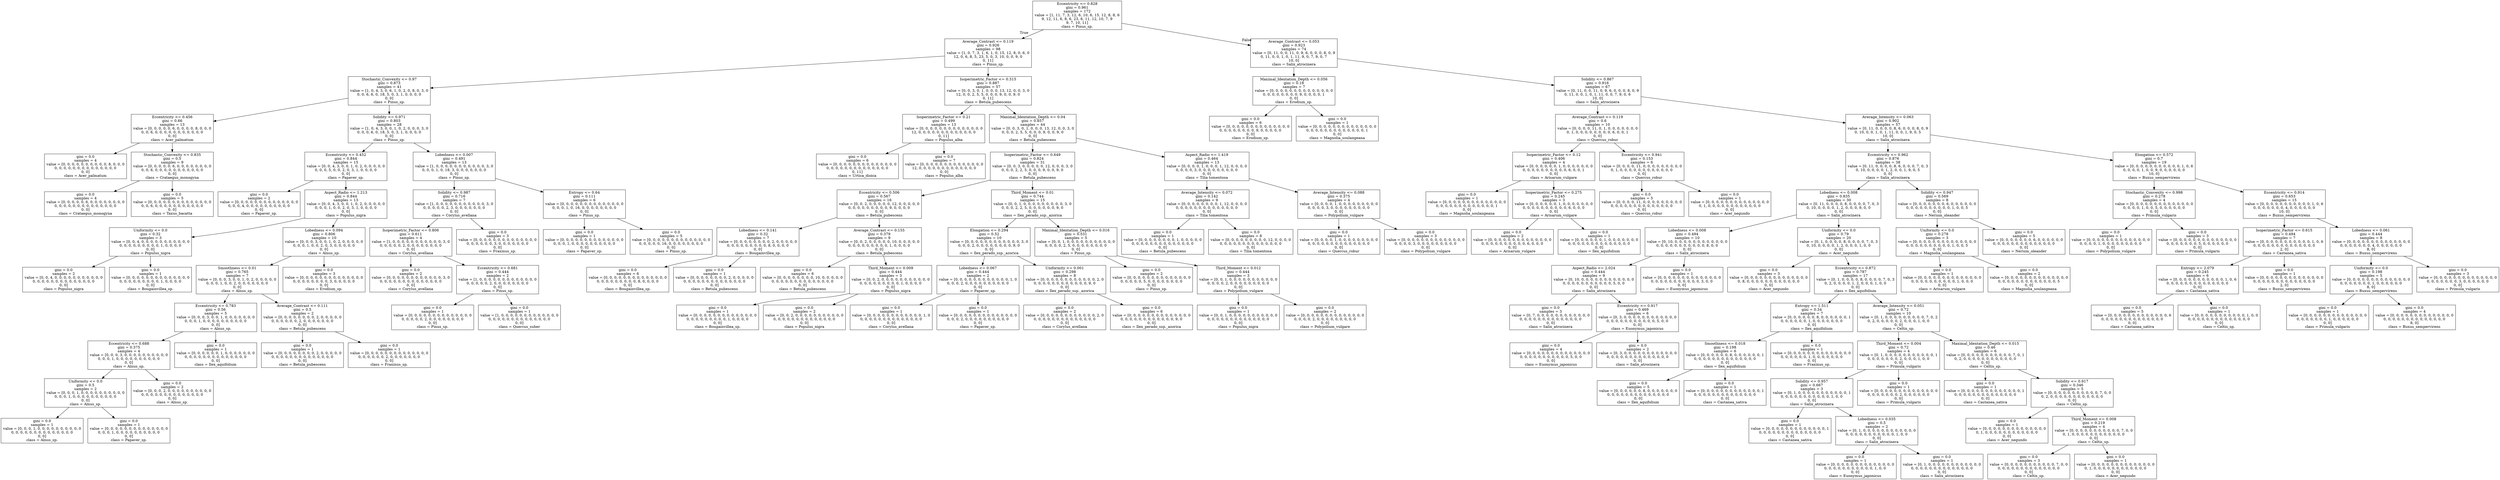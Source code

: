 digraph Tree {
node [shape=box] ;
0 [label="Eccentricity <= 0.828\ngini = 0.961\nsamples = 172\nvalue = [1, 11, 7, 3, 12, 6, 10, 6, 15, 12, 8, 8, 6\n9, 12, 11, 6, 8, 6, 23, 6, 11, 12, 10, 7, 9\n9, 7, 10, 11]\nclass = Pinus_sp."] ;
1 [label="Average_Contrast <= 0.119\ngini = 0.926\nsamples = 98\nvalue = [1, 0, 7, 3, 1, 6, 1, 0, 15, 12, 8, 0, 6, 0\n12, 0, 6, 8, 5, 23, 5, 0, 3, 10, 0, 0, 9, 0\n0, 11]\nclass = Pinus_sp."] ;
0 -> 1 [labeldistance=2.5, labelangle=45, headlabel="True"] ;
2 [label="Stochastic_Convexity <= 0.97\ngini = 0.873\nsamples = 41\nvalue = [1, 0, 4, 3, 0, 6, 1, 0, 2, 0, 8, 0, 3, 0\n0, 0, 6, 6, 0, 18, 5, 0, 3, 1, 0, 0, 0, 0\n0, 0]\nclass = Pinus_sp."] ;
1 -> 2 ;
3 [label="Eccentricity <= 0.456\ngini = 0.66\nsamples = 13\nvalue = [0, 0, 0, 0, 0, 6, 0, 0, 0, 0, 8, 0, 0, 0\n0, 0, 6, 0, 0, 0, 0, 0, 0, 0, 0, 0, 0, 0\n0, 0]\nclass = Acer_palmatum"] ;
2 -> 3 ;
4 [label="gini = 0.0\nsamples = 4\nvalue = [0, 0, 0, 0, 0, 0, 0, 0, 0, 0, 8, 0, 0, 0\n0, 0, 0, 0, 0, 0, 0, 0, 0, 0, 0, 0, 0, 0\n0, 0]\nclass = Acer_palmatum"] ;
3 -> 4 ;
5 [label="Stochastic_Convexity <= 0.835\ngini = 0.5\nsamples = 9\nvalue = [0, 0, 0, 0, 0, 6, 0, 0, 0, 0, 0, 0, 0, 0\n0, 0, 6, 0, 0, 0, 0, 0, 0, 0, 0, 0, 0, 0\n0, 0]\nclass = Crataegus_monogyna"] ;
3 -> 5 ;
6 [label="gini = 0.0\nsamples = 4\nvalue = [0, 0, 0, 0, 0, 6, 0, 0, 0, 0, 0, 0, 0, 0\n0, 0, 0, 0, 0, 0, 0, 0, 0, 0, 0, 0, 0, 0\n0, 0]\nclass = Crataegus_monogyna"] ;
5 -> 6 ;
7 [label="gini = 0.0\nsamples = 5\nvalue = [0, 0, 0, 0, 0, 0, 0, 0, 0, 0, 0, 0, 0, 0\n0, 0, 6, 0, 0, 0, 0, 0, 0, 0, 0, 0, 0, 0\n0, 0]\nclass = Taxus_bacatta"] ;
5 -> 7 ;
8 [label="Solidity <= 0.971\ngini = 0.803\nsamples = 28\nvalue = [1, 0, 4, 3, 0, 0, 1, 0, 2, 0, 0, 0, 3, 0\n0, 0, 0, 6, 0, 18, 5, 0, 3, 1, 0, 0, 0, 0\n0, 0]\nclass = Pinus_sp."] ;
2 -> 8 ;
9 [label="Eccentricity <= 0.452\ngini = 0.844\nsamples = 15\nvalue = [0, 0, 4, 3, 0, 0, 1, 0, 2, 0, 0, 0, 0, 0\n0, 0, 0, 5, 0, 0, 2, 0, 3, 1, 0, 0, 0, 0\n0, 0]\nclass = Papaver_sp."] ;
8 -> 9 ;
10 [label="gini = 0.0\nsamples = 2\nvalue = [0, 0, 0, 0, 0, 0, 0, 0, 0, 0, 0, 0, 0, 0\n0, 0, 0, 4, 0, 0, 0, 0, 0, 0, 0, 0, 0, 0\n0, 0]\nclass = Papaver_sp."] ;
9 -> 10 ;
11 [label="Aspect_Radio <= 1.213\ngini = 0.844\nsamples = 13\nvalue = [0, 0, 4, 3, 0, 0, 1, 0, 2, 0, 0, 0, 0, 0\n0, 0, 0, 1, 0, 0, 2, 0, 3, 1, 0, 0, 0, 0\n0, 0]\nclass = Populus_nigra"] ;
9 -> 11 ;
12 [label="Uniformity <= 0.0\ngini = 0.32\nsamples = 3\nvalue = [0, 0, 4, 0, 0, 0, 0, 0, 0, 0, 0, 0, 0, 0\n0, 0, 0, 0, 0, 0, 0, 0, 0, 1, 0, 0, 0, 0\n0, 0]\nclass = Populus_nigra"] ;
11 -> 12 ;
13 [label="gini = 0.0\nsamples = 2\nvalue = [0, 0, 4, 0, 0, 0, 0, 0, 0, 0, 0, 0, 0, 0\n0, 0, 0, 0, 0, 0, 0, 0, 0, 0, 0, 0, 0, 0\n0, 0]\nclass = Populus_nigra"] ;
12 -> 13 ;
14 [label="gini = 0.0\nsamples = 1\nvalue = [0, 0, 0, 0, 0, 0, 0, 0, 0, 0, 0, 0, 0, 0\n0, 0, 0, 0, 0, 0, 0, 0, 0, 1, 0, 0, 0, 0\n0, 0]\nclass = Bougainvillea_sp."] ;
12 -> 14 ;
15 [label="Lobedness <= 0.094\ngini = 0.806\nsamples = 10\nvalue = [0, 0, 0, 3, 0, 0, 1, 0, 2, 0, 0, 0, 0, 0\n0, 0, 0, 1, 0, 0, 2, 0, 3, 0, 0, 0, 0, 0\n0, 0]\nclass = Alnus_sp."] ;
11 -> 15 ;
16 [label="Smoothness <= 0.01\ngini = 0.765\nsamples = 7\nvalue = [0, 0, 0, 3, 0, 0, 1, 0, 2, 0, 0, 0, 0, 0\n0, 0, 0, 1, 0, 0, 2, 0, 0, 0, 0, 0, 0, 0\n0, 0]\nclass = Alnus_sp."] ;
15 -> 16 ;
17 [label="Eccentricity <= 0.783\ngini = 0.56\nsamples = 5\nvalue = [0, 0, 0, 3, 0, 0, 1, 0, 0, 0, 0, 0, 0, 0\n0, 0, 0, 1, 0, 0, 0, 0, 0, 0, 0, 0, 0, 0\n0, 0]\nclass = Alnus_sp."] ;
16 -> 17 ;
18 [label="Eccentricity <= 0.688\ngini = 0.375\nsamples = 4\nvalue = [0, 0, 0, 3, 0, 0, 0, 0, 0, 0, 0, 0, 0, 0\n0, 0, 0, 1, 0, 0, 0, 0, 0, 0, 0, 0, 0, 0\n0, 0]\nclass = Alnus_sp."] ;
17 -> 18 ;
19 [label="Uniformity <= 0.0\ngini = 0.5\nsamples = 2\nvalue = [0, 0, 0, 1, 0, 0, 0, 0, 0, 0, 0, 0, 0, 0\n0, 0, 0, 1, 0, 0, 0, 0, 0, 0, 0, 0, 0, 0\n0, 0]\nclass = Alnus_sp."] ;
18 -> 19 ;
20 [label="gini = 0.0\nsamples = 1\nvalue = [0, 0, 0, 1, 0, 0, 0, 0, 0, 0, 0, 0, 0, 0\n0, 0, 0, 0, 0, 0, 0, 0, 0, 0, 0, 0, 0, 0\n0, 0]\nclass = Alnus_sp."] ;
19 -> 20 ;
21 [label="gini = 0.0\nsamples = 1\nvalue = [0, 0, 0, 0, 0, 0, 0, 0, 0, 0, 0, 0, 0, 0\n0, 0, 0, 1, 0, 0, 0, 0, 0, 0, 0, 0, 0, 0\n0, 0]\nclass = Papaver_sp."] ;
19 -> 21 ;
22 [label="gini = 0.0\nsamples = 2\nvalue = [0, 0, 0, 2, 0, 0, 0, 0, 0, 0, 0, 0, 0, 0\n0, 0, 0, 0, 0, 0, 0, 0, 0, 0, 0, 0, 0, 0\n0, 0]\nclass = Alnus_sp."] ;
18 -> 22 ;
23 [label="gini = 0.0\nsamples = 1\nvalue = [0, 0, 0, 0, 0, 0, 1, 0, 0, 0, 0, 0, 0, 0\n0, 0, 0, 0, 0, 0, 0, 0, 0, 0, 0, 0, 0, 0\n0, 0]\nclass = Ilex_aquifolium"] ;
17 -> 23 ;
24 [label="Average_Contrast <= 0.111\ngini = 0.5\nsamples = 2\nvalue = [0, 0, 0, 0, 0, 0, 0, 0, 2, 0, 0, 0, 0, 0\n0, 0, 0, 0, 0, 0, 2, 0, 0, 0, 0, 0, 0, 0\n0, 0]\nclass = Betula_pubescens"] ;
16 -> 24 ;
25 [label="gini = 0.0\nsamples = 1\nvalue = [0, 0, 0, 0, 0, 0, 0, 0, 2, 0, 0, 0, 0, 0\n0, 0, 0, 0, 0, 0, 0, 0, 0, 0, 0, 0, 0, 0\n0, 0]\nclass = Betula_pubescens"] ;
24 -> 25 ;
26 [label="gini = 0.0\nsamples = 1\nvalue = [0, 0, 0, 0, 0, 0, 0, 0, 0, 0, 0, 0, 0, 0\n0, 0, 0, 0, 0, 0, 2, 0, 0, 0, 0, 0, 0, 0\n0, 0]\nclass = Fraxinus_sp."] ;
24 -> 26 ;
27 [label="gini = 0.0\nsamples = 3\nvalue = [0, 0, 0, 0, 0, 0, 0, 0, 0, 0, 0, 0, 0, 0\n0, 0, 0, 0, 0, 0, 0, 0, 3, 0, 0, 0, 0, 0\n0, 0]\nclass = Erodium_sp."] ;
15 -> 27 ;
28 [label="Lobedness <= 0.007\ngini = 0.491\nsamples = 13\nvalue = [1, 0, 0, 0, 0, 0, 0, 0, 0, 0, 0, 0, 3, 0\n0, 0, 0, 1, 0, 18, 3, 0, 0, 0, 0, 0, 0, 0\n0, 0]\nclass = Pinus_sp."] ;
8 -> 28 ;
29 [label="Solidity <= 0.987\ngini = 0.716\nsamples = 7\nvalue = [1, 0, 0, 0, 0, 0, 0, 0, 0, 0, 0, 0, 3, 0\n0, 0, 0, 0, 0, 2, 3, 0, 0, 0, 0, 0, 0, 0\n0, 0]\nclass = Corylus_avellana"] ;
28 -> 29 ;
30 [label="Isoperimetric_Factor <= 0.806\ngini = 0.611\nsamples = 4\nvalue = [1, 0, 0, 0, 0, 0, 0, 0, 0, 0, 0, 0, 3, 0\n0, 0, 0, 0, 0, 2, 0, 0, 0, 0, 0, 0, 0, 0\n0, 0]\nclass = Corylus_avellana"] ;
29 -> 30 ;
31 [label="gini = 0.0\nsamples = 2\nvalue = [0, 0, 0, 0, 0, 0, 0, 0, 0, 0, 0, 0, 3, 0\n0, 0, 0, 0, 0, 0, 0, 0, 0, 0, 0, 0, 0, 0\n0, 0]\nclass = Corylus_avellana"] ;
30 -> 31 ;
32 [label="Eccentricity <= 0.681\ngini = 0.444\nsamples = 2\nvalue = [1, 0, 0, 0, 0, 0, 0, 0, 0, 0, 0, 0, 0, 0\n0, 0, 0, 0, 0, 2, 0, 0, 0, 0, 0, 0, 0, 0\n0, 0]\nclass = Pinus_sp."] ;
30 -> 32 ;
33 [label="gini = 0.0\nsamples = 1\nvalue = [0, 0, 0, 0, 0, 0, 0, 0, 0, 0, 0, 0, 0, 0\n0, 0, 0, 0, 0, 2, 0, 0, 0, 0, 0, 0, 0, 0\n0, 0]\nclass = Pinus_sp."] ;
32 -> 33 ;
34 [label="gini = 0.0\nsamples = 1\nvalue = [1, 0, 0, 0, 0, 0, 0, 0, 0, 0, 0, 0, 0, 0\n0, 0, 0, 0, 0, 0, 0, 0, 0, 0, 0, 0, 0, 0\n0, 0]\nclass = Quercus_suber"] ;
32 -> 34 ;
35 [label="gini = 0.0\nsamples = 3\nvalue = [0, 0, 0, 0, 0, 0, 0, 0, 0, 0, 0, 0, 0, 0\n0, 0, 0, 0, 0, 0, 3, 0, 0, 0, 0, 0, 0, 0\n0, 0]\nclass = Fraxinus_sp."] ;
29 -> 35 ;
36 [label="Entropy <= 0.64\ngini = 0.111\nsamples = 6\nvalue = [0, 0, 0, 0, 0, 0, 0, 0, 0, 0, 0, 0, 0, 0\n0, 0, 0, 1, 0, 16, 0, 0, 0, 0, 0, 0, 0, 0\n0, 0]\nclass = Pinus_sp."] ;
28 -> 36 ;
37 [label="gini = 0.0\nsamples = 1\nvalue = [0, 0, 0, 0, 0, 0, 0, 0, 0, 0, 0, 0, 0, 0\n0, 0, 0, 1, 0, 0, 0, 0, 0, 0, 0, 0, 0, 0\n0, 0]\nclass = Papaver_sp."] ;
36 -> 37 ;
38 [label="gini = 0.0\nsamples = 5\nvalue = [0, 0, 0, 0, 0, 0, 0, 0, 0, 0, 0, 0, 0, 0\n0, 0, 0, 0, 0, 16, 0, 0, 0, 0, 0, 0, 0, 0\n0, 0]\nclass = Pinus_sp."] ;
36 -> 38 ;
39 [label="Isoperimetric_Factor <= 0.315\ngini = 0.887\nsamples = 57\nvalue = [0, 0, 3, 0, 1, 0, 0, 0, 13, 12, 0, 0, 3, 0\n12, 0, 0, 2, 5, 5, 0, 0, 0, 9, 0, 0, 9, 0\n0, 11]\nclass = Betula_pubescens"] ;
1 -> 39 ;
40 [label="Isoperimetric_Factor <= 0.21\ngini = 0.499\nsamples = 13\nvalue = [0, 0, 0, 0, 0, 0, 0, 0, 0, 0, 0, 0, 0, 0\n12, 0, 0, 0, 0, 0, 0, 0, 0, 0, 0, 0, 0, 0\n0, 11]\nclass = Populus_alba"] ;
39 -> 40 ;
41 [label="gini = 0.0\nsamples = 6\nvalue = [0, 0, 0, 0, 0, 0, 0, 0, 0, 0, 0, 0, 0, 0\n0, 0, 0, 0, 0, 0, 0, 0, 0, 0, 0, 0, 0, 0\n0, 11]\nclass = Urtica_dioica"] ;
40 -> 41 ;
42 [label="gini = 0.0\nsamples = 7\nvalue = [0, 0, 0, 0, 0, 0, 0, 0, 0, 0, 0, 0, 0, 0\n12, 0, 0, 0, 0, 0, 0, 0, 0, 0, 0, 0, 0, 0\n0, 0]\nclass = Populus_alba"] ;
40 -> 42 ;
43 [label="Maximal_Identation_Depth <= 0.04\ngini = 0.857\nsamples = 44\nvalue = [0, 0, 3, 0, 1, 0, 0, 0, 13, 12, 0, 0, 3, 0\n0, 0, 0, 2, 5, 5, 0, 0, 0, 9, 0, 0, 9, 0\n0, 0]\nclass = Betula_pubescens"] ;
39 -> 43 ;
44 [label="Isoperimetric_Factor <= 0.649\ngini = 0.824\nsamples = 31\nvalue = [0, 0, 3, 0, 0, 0, 0, 0, 12, 0, 0, 0, 3, 0\n0, 0, 0, 2, 2, 5, 0, 0, 0, 9, 0, 0, 9, 0\n0, 0]\nclass = Betula_pubescens"] ;
43 -> 44 ;
45 [label="Eccentricity <= 0.506\ngini = 0.567\nsamples = 16\nvalue = [0, 0, 2, 0, 0, 0, 0, 0, 12, 0, 0, 0, 0, 0\n0, 0, 0, 0, 0, 0, 0, 0, 0, 9, 0, 0, 0, 0\n0, 0]\nclass = Betula_pubescens"] ;
44 -> 45 ;
46 [label="Lobedness <= 0.141\ngini = 0.32\nsamples = 7\nvalue = [0, 0, 0, 0, 0, 0, 0, 0, 2, 0, 0, 0, 0, 0\n0, 0, 0, 0, 0, 0, 0, 0, 0, 8, 0, 0, 0, 0\n0, 0]\nclass = Bougainvillea_sp."] ;
45 -> 46 ;
47 [label="gini = 0.0\nsamples = 6\nvalue = [0, 0, 0, 0, 0, 0, 0, 0, 0, 0, 0, 0, 0, 0\n0, 0, 0, 0, 0, 0, 0, 0, 0, 8, 0, 0, 0, 0\n0, 0]\nclass = Bougainvillea_sp."] ;
46 -> 47 ;
48 [label="gini = 0.0\nsamples = 1\nvalue = [0, 0, 0, 0, 0, 0, 0, 0, 2, 0, 0, 0, 0, 0\n0, 0, 0, 0, 0, 0, 0, 0, 0, 0, 0, 0, 0, 0\n0, 0]\nclass = Betula_pubescens"] ;
46 -> 48 ;
49 [label="Average_Contrast <= 0.155\ngini = 0.379\nsamples = 9\nvalue = [0, 0, 2, 0, 0, 0, 0, 0, 10, 0, 0, 0, 0, 0\n0, 0, 0, 0, 0, 0, 0, 0, 0, 1, 0, 0, 0, 0\n0, 0]\nclass = Betula_pubescens"] ;
45 -> 49 ;
50 [label="gini = 0.0\nsamples = 6\nvalue = [0, 0, 0, 0, 0, 0, 0, 0, 10, 0, 0, 0, 0, 0\n0, 0, 0, 0, 0, 0, 0, 0, 0, 0, 0, 0, 0, 0\n0, 0]\nclass = Betula_pubescens"] ;
49 -> 50 ;
51 [label="Third_Moment <= 0.009\ngini = 0.444\nsamples = 3\nvalue = [0, 0, 2, 0, 0, 0, 0, 0, 0, 0, 0, 0, 0, 0\n0, 0, 0, 0, 0, 0, 0, 0, 0, 1, 0, 0, 0, 0\n0, 0]\nclass = Populus_nigra"] ;
49 -> 51 ;
52 [label="gini = 0.0\nsamples = 1\nvalue = [0, 0, 0, 0, 0, 0, 0, 0, 0, 0, 0, 0, 0, 0\n0, 0, 0, 0, 0, 0, 0, 0, 0, 1, 0, 0, 0, 0\n0, 0]\nclass = Bougainvillea_sp."] ;
51 -> 52 ;
53 [label="gini = 0.0\nsamples = 2\nvalue = [0, 0, 2, 0, 0, 0, 0, 0, 0, 0, 0, 0, 0, 0\n0, 0, 0, 0, 0, 0, 0, 0, 0, 0, 0, 0, 0, 0\n0, 0]\nclass = Populus_nigra"] ;
51 -> 53 ;
54 [label="Third_Moment <= 0.01\ngini = 0.744\nsamples = 15\nvalue = [0, 0, 1, 0, 0, 0, 0, 0, 0, 0, 0, 0, 3, 0\n0, 0, 0, 2, 2, 5, 0, 0, 0, 0, 0, 0, 9, 0\n0, 0]\nclass = Ilex_perado_ssp._azorica"] ;
44 -> 54 ;
55 [label="Elongation <= 0.294\ngini = 0.52\nsamples = 10\nvalue = [0, 0, 0, 0, 0, 0, 0, 0, 0, 0, 0, 0, 3, 0\n0, 0, 0, 2, 0, 0, 0, 0, 0, 0, 0, 0, 9, 0\n0, 0]\nclass = Ilex_perado_ssp._azorica"] ;
54 -> 55 ;
56 [label="Lobedness <= 0.067\ngini = 0.444\nsamples = 2\nvalue = [0, 0, 0, 0, 0, 0, 0, 0, 0, 0, 0, 0, 1, 0\n0, 0, 0, 2, 0, 0, 0, 0, 0, 0, 0, 0, 0, 0\n0, 0]\nclass = Papaver_sp."] ;
55 -> 56 ;
57 [label="gini = 0.0\nsamples = 1\nvalue = [0, 0, 0, 0, 0, 0, 0, 0, 0, 0, 0, 0, 1, 0\n0, 0, 0, 0, 0, 0, 0, 0, 0, 0, 0, 0, 0, 0\n0, 0]\nclass = Corylus_avellana"] ;
56 -> 57 ;
58 [label="gini = 0.0\nsamples = 1\nvalue = [0, 0, 0, 0, 0, 0, 0, 0, 0, 0, 0, 0, 0, 0\n0, 0, 0, 2, 0, 0, 0, 0, 0, 0, 0, 0, 0, 0\n0, 0]\nclass = Papaver_sp."] ;
56 -> 58 ;
59 [label="Uniformity <= 0.001\ngini = 0.298\nsamples = 8\nvalue = [0, 0, 0, 0, 0, 0, 0, 0, 0, 0, 0, 0, 2, 0\n0, 0, 0, 0, 0, 0, 0, 0, 0, 0, 0, 0, 9, 0\n0, 0]\nclass = Ilex_perado_ssp._azorica"] ;
55 -> 59 ;
60 [label="gini = 0.0\nsamples = 2\nvalue = [0, 0, 0, 0, 0, 0, 0, 0, 0, 0, 0, 0, 2, 0\n0, 0, 0, 0, 0, 0, 0, 0, 0, 0, 0, 0, 0, 0\n0, 0]\nclass = Corylus_avellana"] ;
59 -> 60 ;
61 [label="gini = 0.0\nsamples = 6\nvalue = [0, 0, 0, 0, 0, 0, 0, 0, 0, 0, 0, 0, 0, 0\n0, 0, 0, 0, 0, 0, 0, 0, 0, 0, 0, 0, 9, 0\n0, 0]\nclass = Ilex_perado_ssp._azorica"] ;
59 -> 61 ;
62 [label="Maximal_Identation_Depth <= 0.016\ngini = 0.531\nsamples = 5\nvalue = [0, 0, 1, 0, 0, 0, 0, 0, 0, 0, 0, 0, 0, 0\n0, 0, 0, 0, 2, 5, 0, 0, 0, 0, 0, 0, 0, 0\n0, 0]\nclass = Pinus_sp."] ;
54 -> 62 ;
63 [label="gini = 0.0\nsamples = 2\nvalue = [0, 0, 0, 0, 0, 0, 0, 0, 0, 0, 0, 0, 0, 0\n0, 0, 0, 0, 0, 5, 0, 0, 0, 0, 0, 0, 0, 0\n0, 0]\nclass = Pinus_sp."] ;
62 -> 63 ;
64 [label="Third_Moment <= 0.012\ngini = 0.444\nsamples = 3\nvalue = [0, 0, 1, 0, 0, 0, 0, 0, 0, 0, 0, 0, 0, 0\n0, 0, 0, 0, 2, 0, 0, 0, 0, 0, 0, 0, 0, 0\n0, 0]\nclass = Polypolium_vulgare"] ;
62 -> 64 ;
65 [label="gini = 0.0\nsamples = 1\nvalue = [0, 0, 1, 0, 0, 0, 0, 0, 0, 0, 0, 0, 0, 0\n0, 0, 0, 0, 0, 0, 0, 0, 0, 0, 0, 0, 0, 0\n0, 0]\nclass = Populus_nigra"] ;
64 -> 65 ;
66 [label="gini = 0.0\nsamples = 2\nvalue = [0, 0, 0, 0, 0, 0, 0, 0, 0, 0, 0, 0, 0, 0\n0, 0, 0, 0, 2, 0, 0, 0, 0, 0, 0, 0, 0, 0\n0, 0]\nclass = Polypolium_vulgare"] ;
64 -> 66 ;
67 [label="Aspect_Radio <= 1.419\ngini = 0.464\nsamples = 13\nvalue = [0, 0, 0, 0, 1, 0, 0, 0, 1, 12, 0, 0, 0, 0\n0, 0, 0, 0, 3, 0, 0, 0, 0, 0, 0, 0, 0, 0\n0, 0]\nclass = Tilia tomentosa"] ;
43 -> 67 ;
68 [label="Average_Intensity <= 0.072\ngini = 0.142\nsamples = 9\nvalue = [0, 0, 0, 0, 0, 0, 0, 0, 1, 12, 0, 0, 0, 0\n0, 0, 0, 0, 0, 0, 0, 0, 0, 0, 0, 0, 0, 0\n0, 0]\nclass = Tilia tomentosa"] ;
67 -> 68 ;
69 [label="gini = 0.0\nsamples = 1\nvalue = [0, 0, 0, 0, 0, 0, 0, 0, 1, 0, 0, 0, 0, 0\n0, 0, 0, 0, 0, 0, 0, 0, 0, 0, 0, 0, 0, 0\n0, 0]\nclass = Betula_pubescens"] ;
68 -> 69 ;
70 [label="gini = 0.0\nsamples = 8\nvalue = [0, 0, 0, 0, 0, 0, 0, 0, 0, 12, 0, 0, 0, 0\n0, 0, 0, 0, 0, 0, 0, 0, 0, 0, 0, 0, 0, 0\n0, 0]\nclass = Tilia tomentosa"] ;
68 -> 70 ;
71 [label="Average_Intensity <= 0.088\ngini = 0.375\nsamples = 4\nvalue = [0, 0, 0, 0, 1, 0, 0, 0, 0, 0, 0, 0, 0, 0\n0, 0, 0, 0, 3, 0, 0, 0, 0, 0, 0, 0, 0, 0\n0, 0]\nclass = Polypolium_vulgare"] ;
67 -> 71 ;
72 [label="gini = 0.0\nsamples = 1\nvalue = [0, 0, 0, 0, 1, 0, 0, 0, 0, 0, 0, 0, 0, 0\n0, 0, 0, 0, 0, 0, 0, 0, 0, 0, 0, 0, 0, 0\n0, 0]\nclass = Quercus_robur"] ;
71 -> 72 ;
73 [label="gini = 0.0\nsamples = 3\nvalue = [0, 0, 0, 0, 0, 0, 0, 0, 0, 0, 0, 0, 0, 0\n0, 0, 0, 0, 3, 0, 0, 0, 0, 0, 0, 0, 0, 0\n0, 0]\nclass = Polypolium_vulgare"] ;
71 -> 73 ;
74 [label="Average_Contrast <= 0.053\ngini = 0.923\nsamples = 74\nvalue = [0, 11, 0, 0, 11, 0, 9, 6, 0, 0, 0, 8, 0, 9\n0, 11, 0, 0, 1, 0, 1, 11, 9, 0, 7, 9, 0, 7\n10, 0]\nclass = Salix_atrocinera"] ;
0 -> 74 [labeldistance=2.5, labelangle=-45, headlabel="False"] ;
75 [label="Maximal_Identation_Depth <= 0.056\ngini = 0.18\nsamples = 7\nvalue = [0, 0, 0, 0, 0, 0, 0, 0, 0, 0, 0, 0, 0, 0\n0, 0, 0, 0, 0, 0, 0, 0, 9, 0, 0, 0, 0, 1\n0, 0]\nclass = Erodium_sp."] ;
74 -> 75 ;
76 [label="gini = 0.0\nsamples = 6\nvalue = [0, 0, 0, 0, 0, 0, 0, 0, 0, 0, 0, 0, 0, 0\n0, 0, 0, 0, 0, 0, 0, 0, 9, 0, 0, 0, 0, 0\n0, 0]\nclass = Erodium_sp."] ;
75 -> 76 ;
77 [label="gini = 0.0\nsamples = 1\nvalue = [0, 0, 0, 0, 0, 0, 0, 0, 0, 0, 0, 0, 0, 0\n0, 0, 0, 0, 0, 0, 0, 0, 0, 0, 0, 0, 0, 1\n0, 0]\nclass = Magnolia_soulangeana"] ;
75 -> 77 ;
78 [label="Solidity <= 0.867\ngini = 0.916\nsamples = 67\nvalue = [0, 11, 0, 0, 11, 0, 9, 6, 0, 0, 0, 8, 0, 9\n0, 11, 0, 0, 1, 0, 1, 11, 0, 0, 7, 9, 0, 6\n10, 0]\nclass = Salix_atrocinera"] ;
74 -> 78 ;
79 [label="Average_Contrast <= 0.119\ngini = 0.6\nsamples = 10\nvalue = [0, 0, 0, 0, 11, 0, 1, 0, 0, 0, 0, 0, 0, 0\n0, 1, 0, 0, 0, 0, 0, 0, 0, 0, 6, 0, 0, 1\n0, 0]\nclass = Quercus_robur"] ;
78 -> 79 ;
80 [label="Isoperimetric_Factor <= 0.12\ngini = 0.406\nsamples = 4\nvalue = [0, 0, 0, 0, 0, 0, 1, 0, 0, 0, 0, 0, 0, 0\n0, 0, 0, 0, 0, 0, 0, 0, 0, 0, 6, 0, 0, 1\n0, 0]\nclass = Arisarum_vulgare"] ;
79 -> 80 ;
81 [label="gini = 0.0\nsamples = 1\nvalue = [0, 0, 0, 0, 0, 0, 0, 0, 0, 0, 0, 0, 0, 0\n0, 0, 0, 0, 0, 0, 0, 0, 0, 0, 0, 0, 0, 1\n0, 0]\nclass = Magnolia_soulangeana"] ;
80 -> 81 ;
82 [label="Isoperimetric_Factor <= 0.275\ngini = 0.245\nsamples = 3\nvalue = [0, 0, 0, 0, 0, 0, 1, 0, 0, 0, 0, 0, 0, 0\n0, 0, 0, 0, 0, 0, 0, 0, 0, 0, 6, 0, 0, 0\n0, 0]\nclass = Arisarum_vulgare"] ;
80 -> 82 ;
83 [label="gini = 0.0\nsamples = 2\nvalue = [0, 0, 0, 0, 0, 0, 0, 0, 0, 0, 0, 0, 0, 0\n0, 0, 0, 0, 0, 0, 0, 0, 0, 0, 6, 0, 0, 0\n0, 0]\nclass = Arisarum_vulgare"] ;
82 -> 83 ;
84 [label="gini = 0.0\nsamples = 1\nvalue = [0, 0, 0, 0, 0, 0, 1, 0, 0, 0, 0, 0, 0, 0\n0, 0, 0, 0, 0, 0, 0, 0, 0, 0, 0, 0, 0, 0\n0, 0]\nclass = Ilex_aquifolium"] ;
82 -> 84 ;
85 [label="Eccentricity <= 0.941\ngini = 0.153\nsamples = 6\nvalue = [0, 0, 0, 0, 11, 0, 0, 0, 0, 0, 0, 0, 0, 0\n0, 1, 0, 0, 0, 0, 0, 0, 0, 0, 0, 0, 0, 0\n0, 0]\nclass = Quercus_robur"] ;
79 -> 85 ;
86 [label="gini = 0.0\nsamples = 5\nvalue = [0, 0, 0, 0, 11, 0, 0, 0, 0, 0, 0, 0, 0, 0\n0, 0, 0, 0, 0, 0, 0, 0, 0, 0, 0, 0, 0, 0\n0, 0]\nclass = Quercus_robur"] ;
85 -> 86 ;
87 [label="gini = 0.0\nsamples = 1\nvalue = [0, 0, 0, 0, 0, 0, 0, 0, 0, 0, 0, 0, 0, 0\n0, 1, 0, 0, 0, 0, 0, 0, 0, 0, 0, 0, 0, 0\n0, 0]\nclass = Acer_negundo"] ;
85 -> 87 ;
88 [label="Average_Intensity <= 0.063\ngini = 0.902\nsamples = 57\nvalue = [0, 11, 0, 0, 0, 0, 8, 6, 0, 0, 0, 8, 0, 9\n0, 10, 0, 0, 1, 0, 1, 11, 0, 0, 1, 9, 0, 5\n10, 0]\nclass = Salix_atrocinera"] ;
78 -> 88 ;
89 [label="Eccentricity <= 0.962\ngini = 0.876\nsamples = 38\nvalue = [0, 11, 0, 0, 0, 0, 8, 6, 0, 0, 0, 7, 0, 3\n0, 10, 0, 0, 0, 0, 1, 2, 0, 0, 1, 9, 0, 5\n0, 0]\nclass = Salix_atrocinera"] ;
88 -> 89 ;
90 [label="Lobedness <= 0.008\ngini = 0.835\nsamples = 30\nvalue = [0, 11, 0, 0, 0, 0, 8, 0, 0, 0, 0, 7, 0, 3\n0, 10, 0, 0, 0, 0, 1, 2, 0, 0, 0, 9, 0, 0\n0, 0]\nclass = Salix_atrocinera"] ;
89 -> 90 ;
91 [label="Lobedness <= 0.008\ngini = 0.494\nsamples = 10\nvalue = [0, 10, 0, 0, 0, 0, 0, 0, 0, 0, 0, 0, 0, 0\n0, 0, 0, 0, 0, 0, 0, 0, 0, 0, 0, 8, 0, 0\n0, 0]\nclass = Salix_atrocinera"] ;
90 -> 91 ;
92 [label="Aspect_Radio <= 2.024\ngini = 0.444\nsamples = 9\nvalue = [0, 10, 0, 0, 0, 0, 0, 0, 0, 0, 0, 0, 0, 0\n0, 0, 0, 0, 0, 0, 0, 0, 0, 0, 0, 5, 0, 0\n0, 0]\nclass = Salix_atrocinera"] ;
91 -> 92 ;
93 [label="gini = 0.0\nsamples = 3\nvalue = [0, 7, 0, 0, 0, 0, 0, 0, 0, 0, 0, 0, 0, 0\n0, 0, 0, 0, 0, 0, 0, 0, 0, 0, 0, 0, 0, 0\n0, 0]\nclass = Salix_atrocinera"] ;
92 -> 93 ;
94 [label="Eccentricity <= 0.917\ngini = 0.469\nsamples = 6\nvalue = [0, 3, 0, 0, 0, 0, 0, 0, 0, 0, 0, 0, 0, 0\n0, 0, 0, 0, 0, 0, 0, 0, 0, 0, 0, 5, 0, 0\n0, 0]\nclass = Euonymus_japonicus"] ;
92 -> 94 ;
95 [label="gini = 0.0\nsamples = 4\nvalue = [0, 0, 0, 0, 0, 0, 0, 0, 0, 0, 0, 0, 0, 0\n0, 0, 0, 0, 0, 0, 0, 0, 0, 0, 0, 5, 0, 0\n0, 0]\nclass = Euonymus_japonicus"] ;
94 -> 95 ;
96 [label="gini = 0.0\nsamples = 2\nvalue = [0, 3, 0, 0, 0, 0, 0, 0, 0, 0, 0, 0, 0, 0\n0, 0, 0, 0, 0, 0, 0, 0, 0, 0, 0, 0, 0, 0\n0, 0]\nclass = Salix_atrocinera"] ;
94 -> 96 ;
97 [label="gini = 0.0\nsamples = 1\nvalue = [0, 0, 0, 0, 0, 0, 0, 0, 0, 0, 0, 0, 0, 0\n0, 0, 0, 0, 0, 0, 0, 0, 0, 0, 0, 3, 0, 0\n0, 0]\nclass = Euonymus_japonicus"] ;
91 -> 97 ;
98 [label="Uniformity <= 0.0\ngini = 0.79\nsamples = 20\nvalue = [0, 1, 0, 0, 0, 0, 8, 0, 0, 0, 0, 7, 0, 3\n0, 10, 0, 0, 0, 0, 1, 2, 0, 0, 0, 1, 0, 0\n0, 0]\nclass = Acer_negundo"] ;
90 -> 98 ;
99 [label="gini = 0.0\nsamples = 3\nvalue = [0, 0, 0, 0, 0, 0, 0, 0, 0, 0, 0, 0, 0, 0\n0, 8, 0, 0, 0, 0, 0, 0, 0, 0, 0, 0, 0, 0\n0, 0]\nclass = Acer_negundo"] ;
98 -> 99 ;
100 [label="Eccentricity <= 0.872\ngini = 0.787\nsamples = 17\nvalue = [0, 1, 0, 0, 0, 0, 8, 0, 0, 0, 0, 7, 0, 3\n0, 2, 0, 0, 0, 0, 1, 2, 0, 0, 0, 1, 0, 0\n0, 0]\nclass = Ilex_aquifolium"] ;
98 -> 100 ;
101 [label="Entropy <= 1.511\ngini = 0.34\nsamples = 7\nvalue = [0, 0, 0, 0, 0, 0, 8, 0, 0, 0, 0, 0, 0, 1\n0, 0, 0, 0, 0, 0, 1, 0, 0, 0, 0, 0, 0, 0\n0, 0]\nclass = Ilex_aquifolium"] ;
100 -> 101 ;
102 [label="Smoothness <= 0.018\ngini = 0.198\nsamples = 6\nvalue = [0, 0, 0, 0, 0, 0, 8, 0, 0, 0, 0, 0, 0, 1\n0, 0, 0, 0, 0, 0, 0, 0, 0, 0, 0, 0, 0, 0\n0, 0]\nclass = Ilex_aquifolium"] ;
101 -> 102 ;
103 [label="gini = 0.0\nsamples = 5\nvalue = [0, 0, 0, 0, 0, 0, 8, 0, 0, 0, 0, 0, 0, 0\n0, 0, 0, 0, 0, 0, 0, 0, 0, 0, 0, 0, 0, 0\n0, 0]\nclass = Ilex_aquifolium"] ;
102 -> 103 ;
104 [label="gini = 0.0\nsamples = 1\nvalue = [0, 0, 0, 0, 0, 0, 0, 0, 0, 0, 0, 0, 0, 1\n0, 0, 0, 0, 0, 0, 0, 0, 0, 0, 0, 0, 0, 0\n0, 0]\nclass = Castanea_sativa"] ;
102 -> 104 ;
105 [label="gini = 0.0\nsamples = 1\nvalue = [0, 0, 0, 0, 0, 0, 0, 0, 0, 0, 0, 0, 0, 0\n0, 0, 0, 0, 0, 0, 1, 0, 0, 0, 0, 0, 0, 0\n0, 0]\nclass = Fraxinus_sp."] ;
101 -> 105 ;
106 [label="Average_Intensity <= 0.051\ngini = 0.72\nsamples = 10\nvalue = [0, 1, 0, 0, 0, 0, 0, 0, 0, 0, 0, 7, 0, 2\n0, 2, 0, 0, 0, 0, 0, 2, 0, 0, 0, 1, 0, 0\n0, 0]\nclass = Celtis_sp."] ;
100 -> 106 ;
107 [label="Third_Moment <= 0.004\ngini = 0.72\nsamples = 4\nvalue = [0, 1, 0, 0, 0, 0, 0, 0, 0, 0, 0, 0, 0, 1\n0, 0, 0, 0, 0, 0, 0, 2, 0, 0, 0, 1, 0, 0\n0, 0]\nclass = Primula_vulgaris"] ;
106 -> 107 ;
108 [label="Solidity <= 0.957\ngini = 0.667\nsamples = 3\nvalue = [0, 1, 0, 0, 0, 0, 0, 0, 0, 0, 0, 0, 0, 1\n0, 0, 0, 0, 0, 0, 0, 0, 0, 0, 0, 1, 0, 0\n0, 0]\nclass = Salix_atrocinera"] ;
107 -> 108 ;
109 [label="gini = 0.0\nsamples = 1\nvalue = [0, 0, 0, 0, 0, 0, 0, 0, 0, 0, 0, 0, 0, 1\n0, 0, 0, 0, 0, 0, 0, 0, 0, 0, 0, 0, 0, 0\n0, 0]\nclass = Castanea_sativa"] ;
108 -> 109 ;
110 [label="Lobedness <= 0.035\ngini = 0.5\nsamples = 2\nvalue = [0, 1, 0, 0, 0, 0, 0, 0, 0, 0, 0, 0, 0, 0\n0, 0, 0, 0, 0, 0, 0, 0, 0, 0, 0, 1, 0, 0\n0, 0]\nclass = Salix_atrocinera"] ;
108 -> 110 ;
111 [label="gini = 0.0\nsamples = 1\nvalue = [0, 0, 0, 0, 0, 0, 0, 0, 0, 0, 0, 0, 0, 0\n0, 0, 0, 0, 0, 0, 0, 0, 0, 0, 0, 1, 0, 0\n0, 0]\nclass = Euonymus_japonicus"] ;
110 -> 111 ;
112 [label="gini = 0.0\nsamples = 1\nvalue = [0, 1, 0, 0, 0, 0, 0, 0, 0, 0, 0, 0, 0, 0\n0, 0, 0, 0, 0, 0, 0, 0, 0, 0, 0, 0, 0, 0\n0, 0]\nclass = Salix_atrocinera"] ;
110 -> 112 ;
113 [label="gini = 0.0\nsamples = 1\nvalue = [0, 0, 0, 0, 0, 0, 0, 0, 0, 0, 0, 0, 0, 0\n0, 0, 0, 0, 0, 0, 0, 2, 0, 0, 0, 0, 0, 0\n0, 0]\nclass = Primula_vulgaris"] ;
107 -> 113 ;
114 [label="Maximal_Identation_Depth <= 0.015\ngini = 0.46\nsamples = 6\nvalue = [0, 0, 0, 0, 0, 0, 0, 0, 0, 0, 0, 7, 0, 1\n0, 2, 0, 0, 0, 0, 0, 0, 0, 0, 0, 0, 0, 0\n0, 0]\nclass = Celtis_sp."] ;
106 -> 114 ;
115 [label="gini = 0.0\nsamples = 1\nvalue = [0, 0, 0, 0, 0, 0, 0, 0, 0, 0, 0, 0, 0, 1\n0, 0, 0, 0, 0, 0, 0, 0, 0, 0, 0, 0, 0, 0\n0, 0]\nclass = Castanea_sativa"] ;
114 -> 115 ;
116 [label="Solidity <= 0.917\ngini = 0.346\nsamples = 5\nvalue = [0, 0, 0, 0, 0, 0, 0, 0, 0, 0, 0, 7, 0, 0\n0, 2, 0, 0, 0, 0, 0, 0, 0, 0, 0, 0, 0, 0\n0, 0]\nclass = Celtis_sp."] ;
114 -> 116 ;
117 [label="gini = 0.0\nsamples = 1\nvalue = [0, 0, 0, 0, 0, 0, 0, 0, 0, 0, 0, 0, 0, 0\n0, 1, 0, 0, 0, 0, 0, 0, 0, 0, 0, 0, 0, 0\n0, 0]\nclass = Acer_negundo"] ;
116 -> 117 ;
118 [label="Third_Moment <= 0.008\ngini = 0.219\nsamples = 4\nvalue = [0, 0, 0, 0, 0, 0, 0, 0, 0, 0, 0, 7, 0, 0\n0, 1, 0, 0, 0, 0, 0, 0, 0, 0, 0, 0, 0, 0\n0, 0]\nclass = Celtis_sp."] ;
116 -> 118 ;
119 [label="gini = 0.0\nsamples = 3\nvalue = [0, 0, 0, 0, 0, 0, 0, 0, 0, 0, 0, 7, 0, 0\n0, 0, 0, 0, 0, 0, 0, 0, 0, 0, 0, 0, 0, 0\n0, 0]\nclass = Celtis_sp."] ;
118 -> 119 ;
120 [label="gini = 0.0\nsamples = 1\nvalue = [0, 0, 0, 0, 0, 0, 0, 0, 0, 0, 0, 0, 0, 0\n0, 1, 0, 0, 0, 0, 0, 0, 0, 0, 0, 0, 0, 0\n0, 0]\nclass = Acer_negundo"] ;
118 -> 120 ;
121 [label="Solidity <= 0.947\ngini = 0.569\nsamples = 8\nvalue = [0, 0, 0, 0, 0, 0, 0, 6, 0, 0, 0, 0, 0, 0\n0, 0, 0, 0, 0, 0, 0, 0, 0, 0, 1, 0, 0, 5\n0, 0]\nclass = Nerium_oleander"] ;
89 -> 121 ;
122 [label="Uniformity <= 0.0\ngini = 0.278\nsamples = 3\nvalue = [0, 0, 0, 0, 0, 0, 0, 0, 0, 0, 0, 0, 0, 0\n0, 0, 0, 0, 0, 0, 0, 0, 0, 0, 1, 0, 0, 5\n0, 0]\nclass = Magnolia_soulangeana"] ;
121 -> 122 ;
123 [label="gini = 0.0\nsamples = 1\nvalue = [0, 0, 0, 0, 0, 0, 0, 0, 0, 0, 0, 0, 0, 0\n0, 0, 0, 0, 0, 0, 0, 0, 0, 0, 1, 0, 0, 0\n0, 0]\nclass = Arisarum_vulgare"] ;
122 -> 123 ;
124 [label="gini = 0.0\nsamples = 2\nvalue = [0, 0, 0, 0, 0, 0, 0, 0, 0, 0, 0, 0, 0, 0\n0, 0, 0, 0, 0, 0, 0, 0, 0, 0, 0, 0, 0, 5\n0, 0]\nclass = Magnolia_soulangeana"] ;
122 -> 124 ;
125 [label="gini = 0.0\nsamples = 5\nvalue = [0, 0, 0, 0, 0, 0, 0, 6, 0, 0, 0, 0, 0, 0\n0, 0, 0, 0, 0, 0, 0, 0, 0, 0, 0, 0, 0, 0\n0, 0]\nclass = Nerium_oleander"] ;
121 -> 125 ;
126 [label="Elongation <= 0.572\ngini = 0.7\nsamples = 19\nvalue = [0, 0, 0, 0, 0, 0, 0, 0, 0, 0, 0, 1, 0, 6\n0, 0, 0, 0, 1, 0, 0, 9, 0, 0, 0, 0, 0, 0\n10, 0]\nclass = Buxus_sempervirens"] ;
88 -> 126 ;
127 [label="Stochastic_Convexity <= 0.998\ngini = 0.278\nsamples = 4\nvalue = [0, 0, 0, 0, 0, 0, 0, 0, 0, 0, 0, 0, 0, 0\n0, 0, 0, 0, 1, 0, 0, 5, 0, 0, 0, 0, 0, 0\n0, 0]\nclass = Primula_vulgaris"] ;
126 -> 127 ;
128 [label="gini = 0.0\nsamples = 1\nvalue = [0, 0, 0, 0, 0, 0, 0, 0, 0, 0, 0, 0, 0, 0\n0, 0, 0, 0, 1, 0, 0, 0, 0, 0, 0, 0, 0, 0\n0, 0]\nclass = Polypolium_vulgare"] ;
127 -> 128 ;
129 [label="gini = 0.0\nsamples = 3\nvalue = [0, 0, 0, 0, 0, 0, 0, 0, 0, 0, 0, 0, 0, 0\n0, 0, 0, 0, 0, 0, 0, 5, 0, 0, 0, 0, 0, 0\n0, 0]\nclass = Primula_vulgaris"] ;
127 -> 129 ;
130 [label="Eccentricity <= 0.914\ngini = 0.653\nsamples = 15\nvalue = [0, 0, 0, 0, 0, 0, 0, 0, 0, 0, 0, 1, 0, 6\n0, 0, 0, 0, 0, 0, 0, 4, 0, 0, 0, 0, 0, 0\n10, 0]\nclass = Buxus_sempervirens"] ;
126 -> 130 ;
131 [label="Isoperimetric_Factor <= 0.615\ngini = 0.494\nsamples = 7\nvalue = [0, 0, 0, 0, 0, 0, 0, 0, 0, 0, 0, 1, 0, 6\n0, 0, 0, 0, 0, 0, 0, 0, 0, 0, 0, 0, 0, 0\n2, 0]\nclass = Castanea_sativa"] ;
130 -> 131 ;
132 [label="Entropy <= 2.079\ngini = 0.245\nsamples = 6\nvalue = [0, 0, 0, 0, 0, 0, 0, 0, 0, 0, 0, 1, 0, 6\n0, 0, 0, 0, 0, 0, 0, 0, 0, 0, 0, 0, 0, 0\n0, 0]\nclass = Castanea_sativa"] ;
131 -> 132 ;
133 [label="gini = 0.0\nsamples = 5\nvalue = [0, 0, 0, 0, 0, 0, 0, 0, 0, 0, 0, 0, 0, 6\n0, 0, 0, 0, 0, 0, 0, 0, 0, 0, 0, 0, 0, 0\n0, 0]\nclass = Castanea_sativa"] ;
132 -> 133 ;
134 [label="gini = 0.0\nsamples = 1\nvalue = [0, 0, 0, 0, 0, 0, 0, 0, 0, 0, 0, 1, 0, 0\n0, 0, 0, 0, 0, 0, 0, 0, 0, 0, 0, 0, 0, 0\n0, 0]\nclass = Celtis_sp."] ;
132 -> 134 ;
135 [label="gini = 0.0\nsamples = 1\nvalue = [0, 0, 0, 0, 0, 0, 0, 0, 0, 0, 0, 0, 0, 0\n0, 0, 0, 0, 0, 0, 0, 0, 0, 0, 0, 0, 0, 0\n2, 0]\nclass = Buxus_sempervirens"] ;
131 -> 135 ;
136 [label="Lobedness <= 0.061\ngini = 0.444\nsamples = 8\nvalue = [0, 0, 0, 0, 0, 0, 0, 0, 0, 0, 0, 0, 0, 0\n0, 0, 0, 0, 0, 0, 0, 4, 0, 0, 0, 0, 0, 0\n8, 0]\nclass = Buxus_sempervirens"] ;
130 -> 136 ;
137 [label="Uniformity <= 0.0\ngini = 0.198\nsamples = 5\nvalue = [0, 0, 0, 0, 0, 0, 0, 0, 0, 0, 0, 0, 0, 0\n0, 0, 0, 0, 0, 0, 0, 1, 0, 0, 0, 0, 0, 0\n8, 0]\nclass = Buxus_sempervirens"] ;
136 -> 137 ;
138 [label="gini = 0.0\nsamples = 1\nvalue = [0, 0, 0, 0, 0, 0, 0, 0, 0, 0, 0, 0, 0, 0\n0, 0, 0, 0, 0, 0, 0, 1, 0, 0, 0, 0, 0, 0\n0, 0]\nclass = Primula_vulgaris"] ;
137 -> 138 ;
139 [label="gini = 0.0\nsamples = 4\nvalue = [0, 0, 0, 0, 0, 0, 0, 0, 0, 0, 0, 0, 0, 0\n0, 0, 0, 0, 0, 0, 0, 0, 0, 0, 0, 0, 0, 0\n8, 0]\nclass = Buxus_sempervirens"] ;
137 -> 139 ;
140 [label="gini = 0.0\nsamples = 3\nvalue = [0, 0, 0, 0, 0, 0, 0, 0, 0, 0, 0, 0, 0, 0\n0, 0, 0, 0, 0, 0, 0, 3, 0, 0, 0, 0, 0, 0\n0, 0]\nclass = Primula_vulgaris"] ;
136 -> 140 ;
}